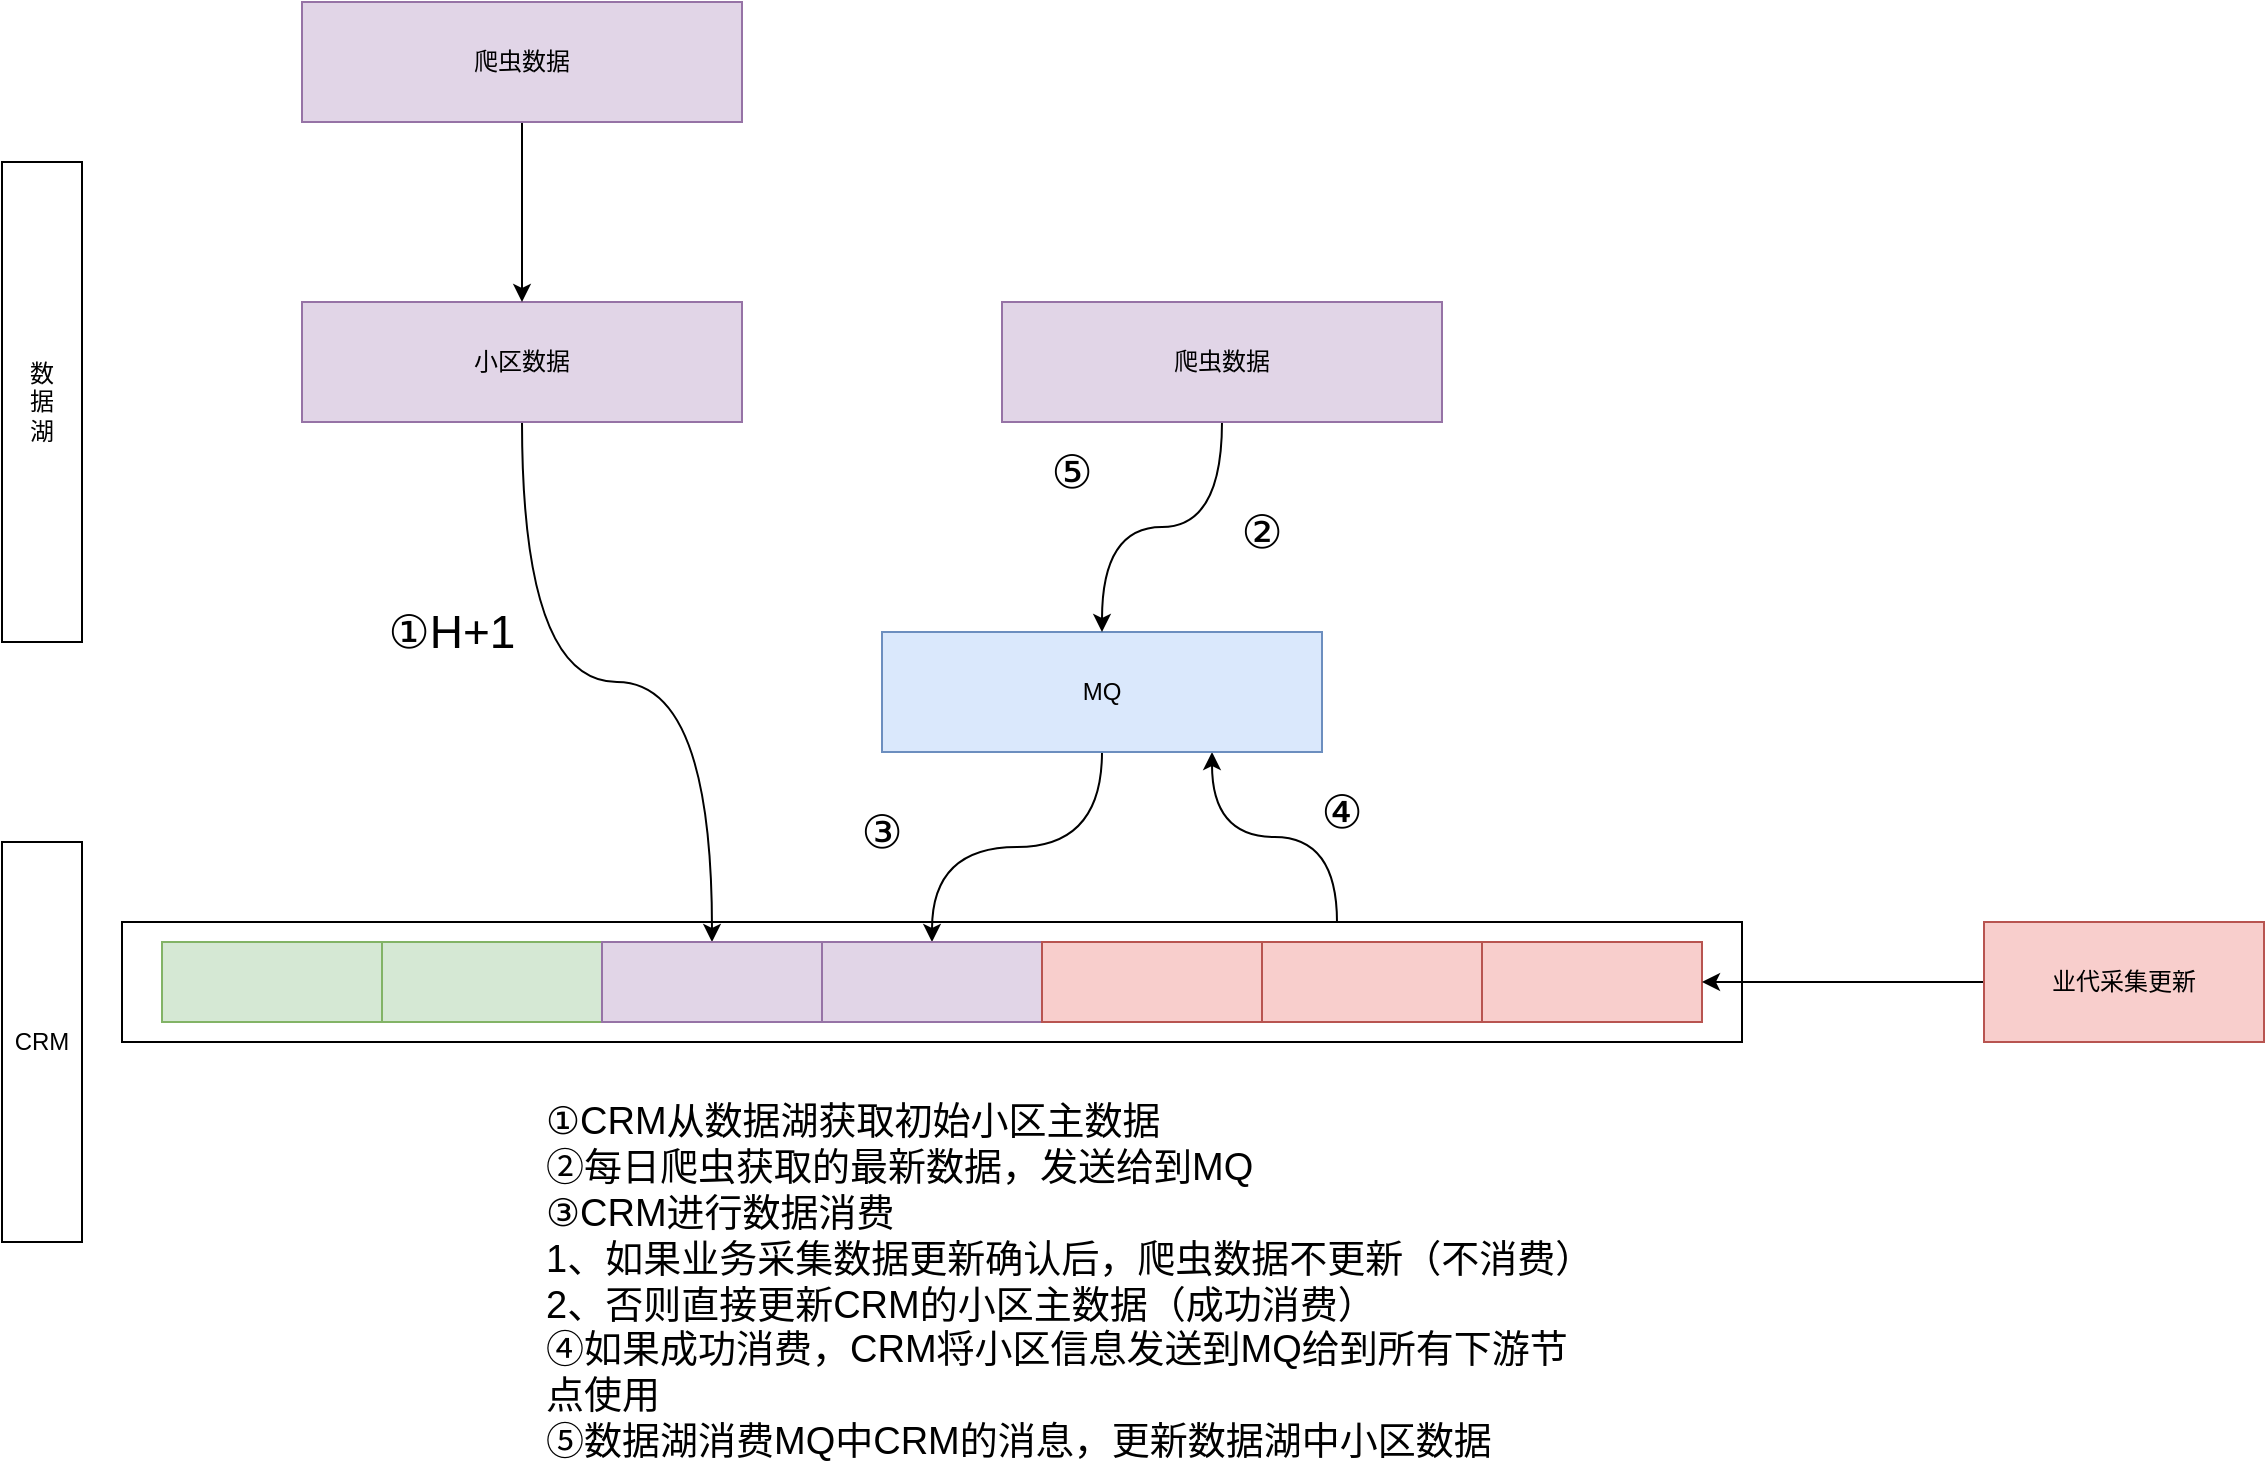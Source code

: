 <mxfile version="24.3.1" type="github">
  <diagram name="第 1 页" id="KoirpwdGwKU8YXgYJDYQ">
    <mxGraphModel dx="1217" dy="1919" grid="1" gridSize="10" guides="1" tooltips="1" connect="1" arrows="1" fold="1" page="1" pageScale="1" pageWidth="827" pageHeight="1169" math="0" shadow="0">
      <root>
        <mxCell id="0" />
        <mxCell id="1" parent="0" />
        <mxCell id="y6G738EY8CUwhjNGuCuJ-33" style="edgeStyle=orthogonalEdgeStyle;curved=1;rounded=0;orthogonalLoop=1;jettySize=auto;html=1;exitX=0.75;exitY=0;exitDx=0;exitDy=0;entryX=0.75;entryY=1;entryDx=0;entryDy=0;" edge="1" parent="1" source="y6G738EY8CUwhjNGuCuJ-32" target="y6G738EY8CUwhjNGuCuJ-6">
          <mxGeometry relative="1" as="geometry" />
        </mxCell>
        <mxCell id="y6G738EY8CUwhjNGuCuJ-32" value="" style="rounded=0;whiteSpace=wrap;html=1;" vertex="1" parent="1">
          <mxGeometry x="150" y="430" width="810" height="60" as="geometry" />
        </mxCell>
        <mxCell id="y6G738EY8CUwhjNGuCuJ-23" style="edgeStyle=orthogonalEdgeStyle;curved=1;rounded=0;orthogonalLoop=1;jettySize=auto;html=1;exitX=0.5;exitY=1;exitDx=0;exitDy=0;" edge="1" parent="1" source="y6G738EY8CUwhjNGuCuJ-6" target="y6G738EY8CUwhjNGuCuJ-14">
          <mxGeometry relative="1" as="geometry" />
        </mxCell>
        <mxCell id="y6G738EY8CUwhjNGuCuJ-6" value="MQ" style="rounded=0;whiteSpace=wrap;html=1;fillColor=#dae8fc;strokeColor=#6c8ebf;" vertex="1" parent="1">
          <mxGeometry x="530" y="285" width="220" height="60" as="geometry" />
        </mxCell>
        <mxCell id="y6G738EY8CUwhjNGuCuJ-10" style="edgeStyle=orthogonalEdgeStyle;curved=1;rounded=0;orthogonalLoop=1;jettySize=auto;html=1;exitX=0.5;exitY=1;exitDx=0;exitDy=0;entryX=0.5;entryY=0;entryDx=0;entryDy=0;" edge="1" parent="1" source="y6G738EY8CUwhjNGuCuJ-8" target="y6G738EY8CUwhjNGuCuJ-6">
          <mxGeometry relative="1" as="geometry" />
        </mxCell>
        <mxCell id="y6G738EY8CUwhjNGuCuJ-8" value="爬虫数据" style="rounded=0;whiteSpace=wrap;html=1;fillColor=#e1d5e7;strokeColor=#9673a6;" vertex="1" parent="1">
          <mxGeometry x="590" y="120" width="220" height="60" as="geometry" />
        </mxCell>
        <mxCell id="y6G738EY8CUwhjNGuCuJ-27" style="edgeStyle=orthogonalEdgeStyle;curved=1;rounded=0;orthogonalLoop=1;jettySize=auto;html=1;exitX=0.5;exitY=1;exitDx=0;exitDy=0;entryX=0.5;entryY=0;entryDx=0;entryDy=0;" edge="1" parent="1" source="y6G738EY8CUwhjNGuCuJ-9" target="y6G738EY8CUwhjNGuCuJ-13">
          <mxGeometry relative="1" as="geometry" />
        </mxCell>
        <mxCell id="y6G738EY8CUwhjNGuCuJ-9" value="小区数据" style="rounded=0;whiteSpace=wrap;html=1;fillColor=#e1d5e7;strokeColor=#9673a6;" vertex="1" parent="1">
          <mxGeometry x="240" y="120" width="220" height="60" as="geometry" />
        </mxCell>
        <mxCell id="y6G738EY8CUwhjNGuCuJ-11" value="" style="rounded=0;whiteSpace=wrap;html=1;fillColor=#d5e8d4;strokeColor=#82b366;" vertex="1" parent="1">
          <mxGeometry x="170" y="440" width="110" height="40" as="geometry" />
        </mxCell>
        <mxCell id="y6G738EY8CUwhjNGuCuJ-12" value="" style="rounded=0;whiteSpace=wrap;html=1;fillColor=#d5e8d4;strokeColor=#82b366;" vertex="1" parent="1">
          <mxGeometry x="280" y="440" width="110" height="40" as="geometry" />
        </mxCell>
        <mxCell id="y6G738EY8CUwhjNGuCuJ-13" value="" style="rounded=0;whiteSpace=wrap;html=1;fillColor=#e1d5e7;strokeColor=#9673a6;" vertex="1" parent="1">
          <mxGeometry x="390" y="440" width="110" height="40" as="geometry" />
        </mxCell>
        <mxCell id="y6G738EY8CUwhjNGuCuJ-14" value="" style="rounded=0;whiteSpace=wrap;html=1;fillColor=#e1d5e7;strokeColor=#9673a6;" vertex="1" parent="1">
          <mxGeometry x="500" y="440" width="110" height="40" as="geometry" />
        </mxCell>
        <mxCell id="y6G738EY8CUwhjNGuCuJ-15" value="" style="rounded=0;whiteSpace=wrap;html=1;fillColor=#f8cecc;strokeColor=#b85450;" vertex="1" parent="1">
          <mxGeometry x="610" y="440" width="110" height="40" as="geometry" />
        </mxCell>
        <mxCell id="y6G738EY8CUwhjNGuCuJ-16" value="" style="rounded=0;whiteSpace=wrap;html=1;fillColor=#f8cecc;strokeColor=#b85450;" vertex="1" parent="1">
          <mxGeometry x="720" y="440" width="110" height="40" as="geometry" />
        </mxCell>
        <mxCell id="y6G738EY8CUwhjNGuCuJ-17" value="" style="rounded=0;whiteSpace=wrap;html=1;fillColor=#f8cecc;strokeColor=#b85450;" vertex="1" parent="1">
          <mxGeometry x="830" y="440" width="110" height="40" as="geometry" />
        </mxCell>
        <mxCell id="y6G738EY8CUwhjNGuCuJ-21" style="edgeStyle=orthogonalEdgeStyle;curved=1;rounded=0;orthogonalLoop=1;jettySize=auto;html=1;exitX=0;exitY=0.5;exitDx=0;exitDy=0;entryX=1;entryY=0.5;entryDx=0;entryDy=0;" edge="1" parent="1" source="y6G738EY8CUwhjNGuCuJ-20" target="y6G738EY8CUwhjNGuCuJ-17">
          <mxGeometry relative="1" as="geometry" />
        </mxCell>
        <mxCell id="y6G738EY8CUwhjNGuCuJ-20" value="业代采集更新" style="rounded=0;whiteSpace=wrap;html=1;fillColor=#f8cecc;strokeColor=#b85450;" vertex="1" parent="1">
          <mxGeometry x="1081" y="430" width="140" height="60" as="geometry" />
        </mxCell>
        <mxCell id="y6G738EY8CUwhjNGuCuJ-24" value="CRM" style="rounded=0;whiteSpace=wrap;html=1;" vertex="1" parent="1">
          <mxGeometry x="90" y="390" width="40" height="200" as="geometry" />
        </mxCell>
        <mxCell id="y6G738EY8CUwhjNGuCuJ-25" value="数&lt;br&gt;据&lt;br&gt;湖" style="rounded=0;whiteSpace=wrap;html=1;" vertex="1" parent="1">
          <mxGeometry x="90" y="50" width="40" height="240" as="geometry" />
        </mxCell>
        <mxCell id="y6G738EY8CUwhjNGuCuJ-28" value="&lt;font style=&quot;font-size: 19px;&quot;&gt;①CRM从数据湖获取初始小区主数据&lt;br&gt;②每日爬虫获取的最新数据，发送给到MQ&lt;br&gt;③CRM进行数据消费&lt;br&gt;1、如果业务采集数据更新确认后，爬虫数据不更新（不消费）&lt;br&gt;&lt;/font&gt;&lt;div style=&quot;font-size: 19px;&quot;&gt;&lt;span style=&quot;background-color: initial;&quot;&gt;&lt;font style=&quot;font-size: 19px;&quot;&gt;2、否则直接更新CRM的小区主数据（成功消费）&lt;br&gt;④如果成功消费，CRM将小区信息发送到MQ给到所有下游节点使用&lt;br&gt;⑤数据湖消费MQ中CRM的消息，更新数据湖中小区数据&lt;/font&gt;&lt;/span&gt;&lt;/div&gt;" style="text;html=1;align=left;verticalAlign=middle;whiteSpace=wrap;rounded=0;" vertex="1" parent="1">
          <mxGeometry x="360" y="530" width="530" height="160" as="geometry" />
        </mxCell>
        <mxCell id="y6G738EY8CUwhjNGuCuJ-34" value="&lt;font style=&quot;font-size: 23px;&quot;&gt;①H+1&lt;/font&gt;" style="text;html=1;align=center;verticalAlign=middle;whiteSpace=wrap;rounded=0;" vertex="1" parent="1">
          <mxGeometry x="240" y="270" width="150" height="30" as="geometry" />
        </mxCell>
        <mxCell id="y6G738EY8CUwhjNGuCuJ-36" value="&lt;font style=&quot;font-size: 23px;&quot;&gt;②&lt;/font&gt;" style="text;html=1;align=center;verticalAlign=middle;whiteSpace=wrap;rounded=0;" vertex="1" parent="1">
          <mxGeometry x="690" y="220" width="60" height="30" as="geometry" />
        </mxCell>
        <mxCell id="y6G738EY8CUwhjNGuCuJ-38" value="&lt;font style=&quot;font-size: 23px;&quot;&gt;③&lt;/font&gt;" style="text;html=1;align=center;verticalAlign=middle;whiteSpace=wrap;rounded=0;" vertex="1" parent="1">
          <mxGeometry x="500" y="370" width="60" height="30" as="geometry" />
        </mxCell>
        <mxCell id="y6G738EY8CUwhjNGuCuJ-39" value="&lt;font style=&quot;font-size: 23px;&quot;&gt;④&lt;/font&gt;" style="text;html=1;align=center;verticalAlign=middle;whiteSpace=wrap;rounded=0;" vertex="1" parent="1">
          <mxGeometry x="730" y="360" width="60" height="30" as="geometry" />
        </mxCell>
        <mxCell id="y6G738EY8CUwhjNGuCuJ-41" value="&lt;font style=&quot;font-size: 23px;&quot;&gt;⑤&lt;/font&gt;" style="text;html=1;align=center;verticalAlign=middle;whiteSpace=wrap;rounded=0;" vertex="1" parent="1">
          <mxGeometry x="595" y="190" width="60" height="30" as="geometry" />
        </mxCell>
        <mxCell id="y6G738EY8CUwhjNGuCuJ-43" style="edgeStyle=orthogonalEdgeStyle;curved=1;rounded=0;orthogonalLoop=1;jettySize=auto;html=1;exitX=0.5;exitY=1;exitDx=0;exitDy=0;entryX=0.5;entryY=0;entryDx=0;entryDy=0;" edge="1" parent="1" source="y6G738EY8CUwhjNGuCuJ-42" target="y6G738EY8CUwhjNGuCuJ-9">
          <mxGeometry relative="1" as="geometry" />
        </mxCell>
        <mxCell id="y6G738EY8CUwhjNGuCuJ-42" value="爬虫数据" style="rounded=0;whiteSpace=wrap;html=1;fillColor=#e1d5e7;strokeColor=#9673a6;" vertex="1" parent="1">
          <mxGeometry x="240" y="-30" width="220" height="60" as="geometry" />
        </mxCell>
      </root>
    </mxGraphModel>
  </diagram>
</mxfile>
